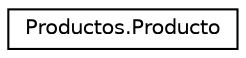 digraph "Graphical Class Hierarchy"
{
  edge [fontname="Helvetica",fontsize="10",labelfontname="Helvetica",labelfontsize="10"];
  node [fontname="Helvetica",fontsize="10",shape=record];
  rankdir="LR";
  Node0 [label="Productos.Producto",height=0.2,width=0.4,color="black", fillcolor="white", style="filled",URL="$class_productos_1_1_producto.html"];
}
